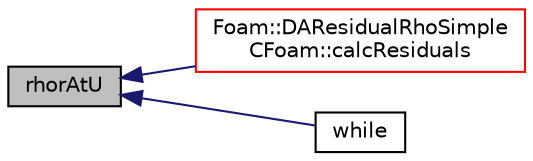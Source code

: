 digraph "rhorAtU"
{
  bgcolor="transparent";
  edge [fontname="Helvetica",fontsize="10",labelfontname="Helvetica",labelfontsize="10"];
  node [fontname="Helvetica",fontsize="10",shape=record];
  rankdir="LR";
  Node28 [label="rhorAtU",height=0.2,width=0.4,color="black", fillcolor="grey75", style="filled", fontcolor="black"];
  Node28 -> Node29 [dir="back",color="midnightblue",fontsize="10",style="solid",fontname="Helvetica"];
  Node29 [label="Foam::DAResidualRhoSimple\lCFoam::calcResiduals",height=0.2,width=0.4,color="red",URL="$classFoam_1_1DAResidualRhoSimpleCFoam.html#a4b38dbac981107ec6386d78322323535",tooltip="compute residual "];
  Node28 -> Node31 [dir="back",color="midnightblue",fontsize="10",style="solid",fontname="Helvetica"];
  Node31 [label="while",height=0.2,width=0.4,color="black",URL="$pEqnRhoSimpleC_8H.html#a80a1a15f423dbb405b1a80b4354d5793"];
}
